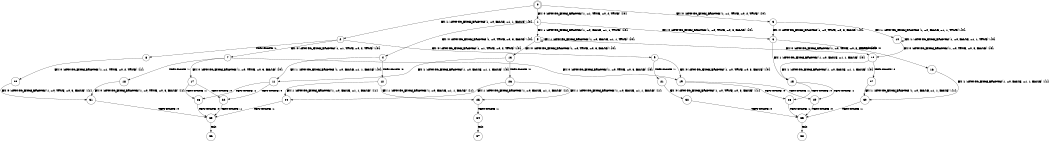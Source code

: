 digraph BCG {
size = "7, 10.5";
center = TRUE;
node [shape = circle];
0 [peripheries = 2];
0 -> 1 [label = "EX !0 !ATOMIC_EXCH_BRANCH (1, +1, TRUE, +0, 2, TRUE) !{0}"];
0 -> 2 [label = "EX !1 !ATOMIC_EXCH_BRANCH (1, +0, FALSE, +1, 1, FALSE) !{0}"];
0 -> 3 [label = "EX !0 !ATOMIC_EXCH_BRANCH (1, +1, TRUE, +0, 2, TRUE) !{0}"];
1 -> 4 [label = "EX !0 !ATOMIC_EXCH_BRANCH (1, +0, TRUE, +0, 3, FALSE) !{0}"];
1 -> 5 [label = "EX !1 !ATOMIC_EXCH_BRANCH (1, +0, FALSE, +1, 1, TRUE) !{0}"];
1 -> 6 [label = "EX !0 !ATOMIC_EXCH_BRANCH (1, +0, TRUE, +0, 3, FALSE) !{0}"];
2 -> 7 [label = "EX !0 !ATOMIC_EXCH_BRANCH (1, +1, TRUE, +0, 2, TRUE) !{0}"];
2 -> 8 [label = "TERMINATE !1"];
2 -> 9 [label = "EX !0 !ATOMIC_EXCH_BRANCH (1, +1, TRUE, +0, 2, TRUE) !{0}"];
3 -> 10 [label = "EX !1 !ATOMIC_EXCH_BRANCH (1, +0, FALSE, +1, 1, TRUE) !{0}"];
3 -> 6 [label = "EX !0 !ATOMIC_EXCH_BRANCH (1, +0, TRUE, +0, 3, FALSE) !{0}"];
4 -> 11 [label = "EX !1 !ATOMIC_EXCH_BRANCH (1, +0, FALSE, +1, 1, FALSE) !{0}"];
4 -> 12 [label = "TERMINATE !0"];
5 -> 13 [label = "EX !0 !ATOMIC_EXCH_BRANCH (1, +0, TRUE, +0, 3, FALSE) !{0}"];
5 -> 5 [label = "EX !1 !ATOMIC_EXCH_BRANCH (1, +0, FALSE, +1, 1, TRUE) !{0}"];
5 -> 14 [label = "EX !0 !ATOMIC_EXCH_BRANCH (1, +0, TRUE, +0, 3, FALSE) !{0}"];
6 -> 15 [label = "EX !1 !ATOMIC_EXCH_BRANCH (1, +0, FALSE, +1, 1, FALSE) !{0}"];
6 -> 16 [label = "TERMINATE !0"];
7 -> 17 [label = "EX !0 !ATOMIC_EXCH_BRANCH (1, +0, TRUE, +0, 3, FALSE) !{0}"];
7 -> 18 [label = "TERMINATE !1"];
7 -> 19 [label = "EX !0 !ATOMIC_EXCH_BRANCH (1, +0, TRUE, +0, 3, FALSE) !{0}"];
8 -> 20 [label = "EX !0 !ATOMIC_EXCH_BRANCH (1, +1, TRUE, +0, 2, TRUE) !{1}"];
9 -> 21 [label = "TERMINATE !1"];
9 -> 19 [label = "EX !0 !ATOMIC_EXCH_BRANCH (1, +0, TRUE, +0, 3, FALSE) !{0}"];
10 -> 10 [label = "EX !1 !ATOMIC_EXCH_BRANCH (1, +0, FALSE, +1, 1, TRUE) !{0}"];
10 -> 14 [label = "EX !0 !ATOMIC_EXCH_BRANCH (1, +0, TRUE, +0, 3, FALSE) !{0}"];
11 -> 22 [label = "TERMINATE !0"];
11 -> 23 [label = "TERMINATE !1"];
12 -> 24 [label = "EX !1 !ATOMIC_EXCH_BRANCH (1, +0, FALSE, +1, 1, FALSE) !{1}"];
12 -> 25 [label = "EX !1 !ATOMIC_EXCH_BRANCH (1, +0, FALSE, +1, 1, FALSE) !{1}"];
13 -> 11 [label = "EX !1 !ATOMIC_EXCH_BRANCH (1, +0, FALSE, +1, 1, FALSE) !{0}"];
13 -> 26 [label = "TERMINATE !0"];
14 -> 15 [label = "EX !1 !ATOMIC_EXCH_BRANCH (1, +0, FALSE, +1, 1, FALSE) !{0}"];
14 -> 27 [label = "TERMINATE !0"];
15 -> 28 [label = "TERMINATE !0"];
15 -> 29 [label = "TERMINATE !1"];
16 -> 30 [label = "EX !1 !ATOMIC_EXCH_BRANCH (1, +0, FALSE, +1, 1, FALSE) !{1}"];
17 -> 22 [label = "TERMINATE !0"];
17 -> 23 [label = "TERMINATE !1"];
18 -> 31 [label = "EX !0 !ATOMIC_EXCH_BRANCH (1, +0, TRUE, +0, 3, FALSE) !{1}"];
19 -> 28 [label = "TERMINATE !0"];
19 -> 29 [label = "TERMINATE !1"];
20 -> 31 [label = "EX !0 !ATOMIC_EXCH_BRANCH (1, +0, TRUE, +0, 3, FALSE) !{1}"];
21 -> 32 [label = "EX !0 !ATOMIC_EXCH_BRANCH (1, +0, TRUE, +0, 3, FALSE) !{1}"];
22 -> 33 [label = "TERMINATE !1"];
23 -> 33 [label = "TERMINATE !0"];
24 -> 33 [label = "TERMINATE !1"];
25 -> 34 [label = "TERMINATE !1"];
26 -> 24 [label = "EX !1 !ATOMIC_EXCH_BRANCH (1, +0, FALSE, +1, 1, FALSE) !{1}"];
26 -> 25 [label = "EX !1 !ATOMIC_EXCH_BRANCH (1, +0, FALSE, +1, 1, FALSE) !{1}"];
27 -> 30 [label = "EX !1 !ATOMIC_EXCH_BRANCH (1, +0, FALSE, +1, 1, FALSE) !{1}"];
28 -> 35 [label = "TERMINATE !1"];
29 -> 35 [label = "TERMINATE !0"];
30 -> 35 [label = "TERMINATE !1"];
31 -> 33 [label = "TERMINATE !0"];
32 -> 35 [label = "TERMINATE !0"];
33 -> 36 [label = "exit"];
34 -> 37 [label = "exit"];
35 -> 38 [label = "exit"];
}
